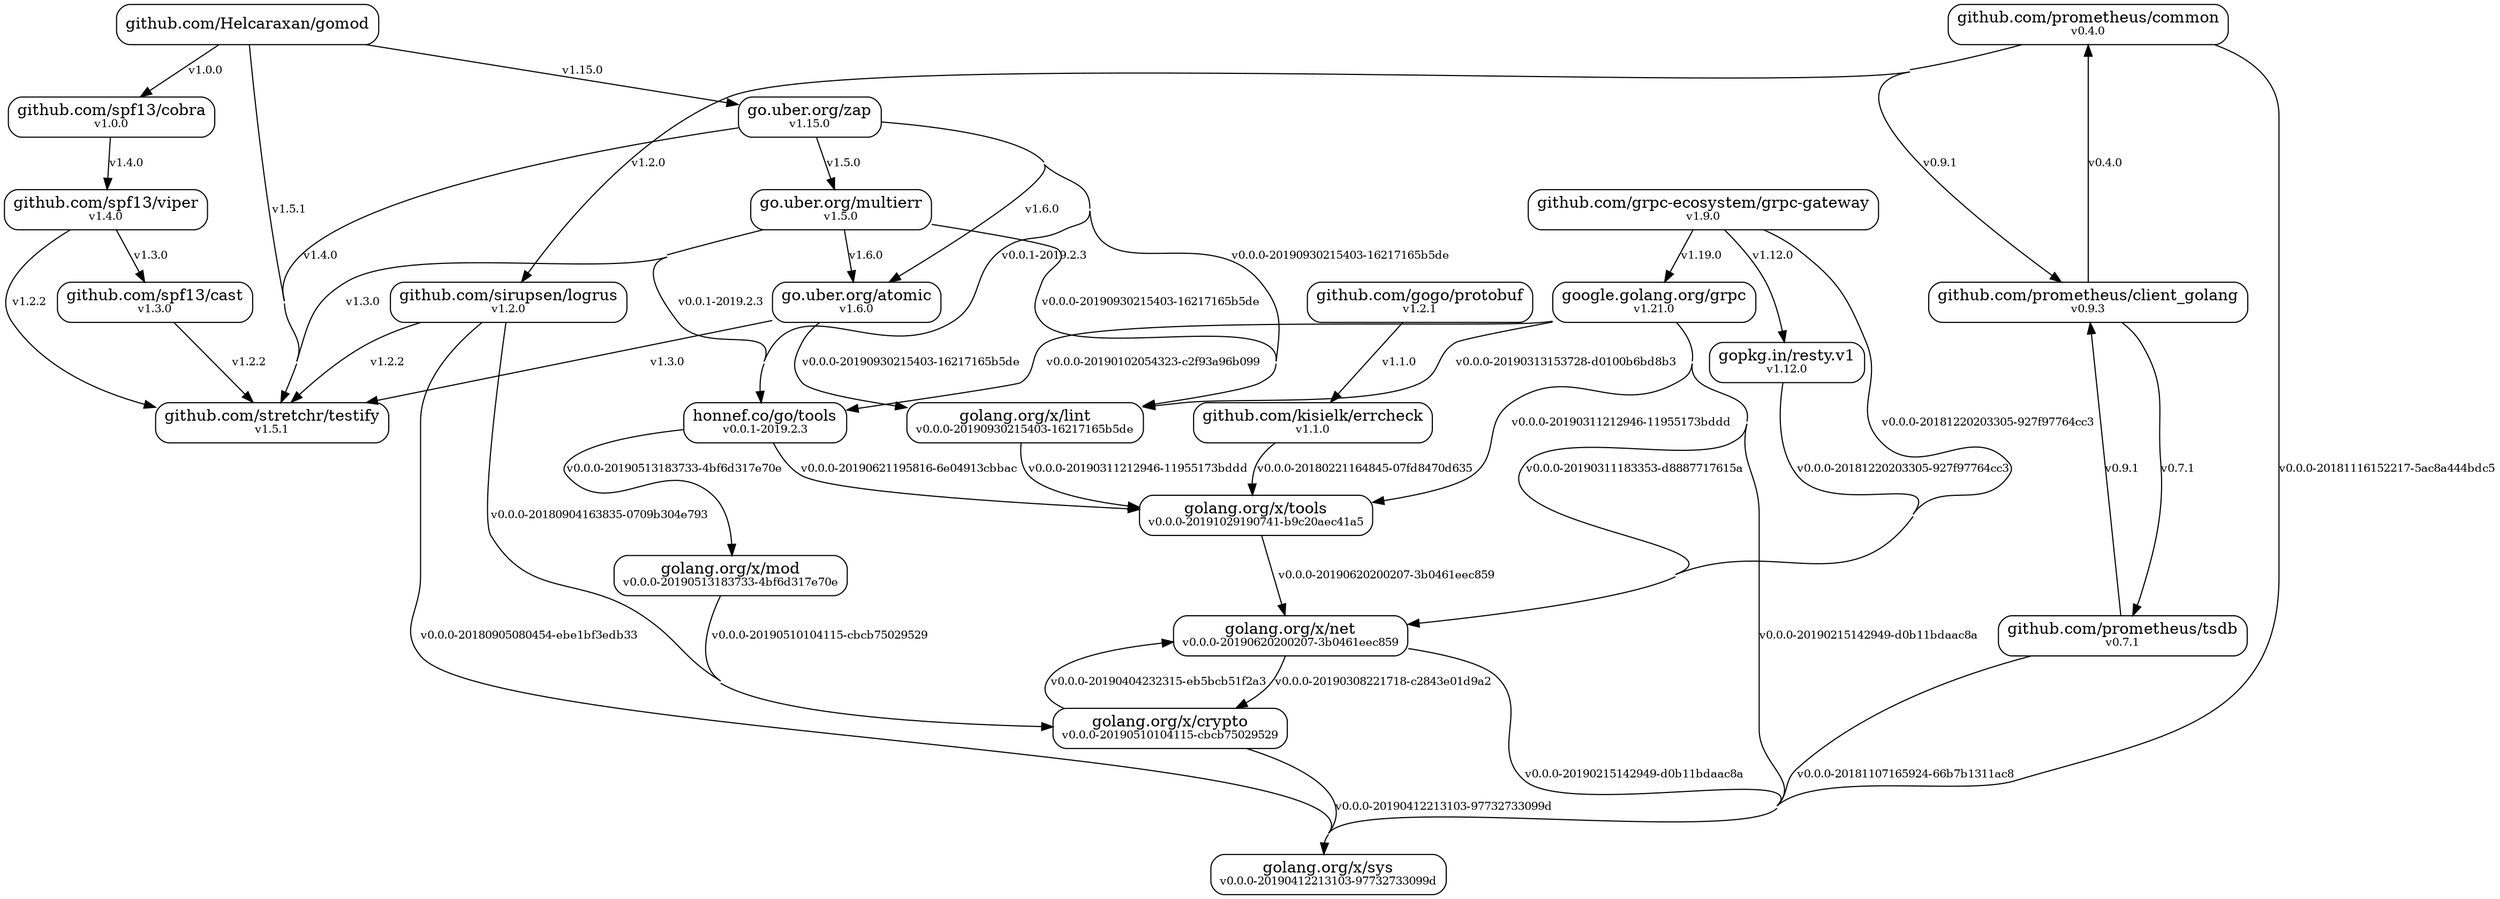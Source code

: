 strict digraph {
  node [shape=box,style=rounded]
  start=0
  concentrate=true
  "github.com/Helcaraxan/gomod"
  "github.com/gogo/protobuf" [label=<github.com/gogo/protobuf<br /><font point-size="10">v1.2.1</font>>]
  "github.com/grpc-ecosystem/grpc-gateway" [label=<github.com/grpc-ecosystem/grpc-gateway<br /><font point-size="10">v1.9.0</font>>]
  "github.com/kisielk/errcheck" [label=<github.com/kisielk/errcheck<br /><font point-size="10">v1.1.0</font>>]
  "github.com/prometheus/client_golang" [label=<github.com/prometheus/client_golang<br /><font point-size="10">v0.9.3</font>>]
  "github.com/prometheus/common" [label=<github.com/prometheus/common<br /><font point-size="10">v0.4.0</font>>]
  "github.com/prometheus/tsdb" [label=<github.com/prometheus/tsdb<br /><font point-size="10">v0.7.1</font>>]
  "github.com/sirupsen/logrus" [label=<github.com/sirupsen/logrus<br /><font point-size="10">v1.2.0</font>>]
  "github.com/spf13/cast" [label=<github.com/spf13/cast<br /><font point-size="10">v1.3.0</font>>]
  "github.com/spf13/cobra" [label=<github.com/spf13/cobra<br /><font point-size="10">v1.0.0</font>>]
  "github.com/spf13/viper" [label=<github.com/spf13/viper<br /><font point-size="10">v1.4.0</font>>]
  "github.com/stretchr/testify" [label=<github.com/stretchr/testify<br /><font point-size="10">v1.5.1</font>>]
  "go.uber.org/atomic" [label=<go.uber.org/atomic<br /><font point-size="10">v1.6.0</font>>]
  "go.uber.org/multierr" [label=<go.uber.org/multierr<br /><font point-size="10">v1.5.0</font>>]
  "go.uber.org/zap" [label=<go.uber.org/zap<br /><font point-size="10">v1.15.0</font>>]
  "golang.org/x/crypto" [label=<golang.org/x/crypto<br /><font point-size="10">v0.0.0-20190510104115-cbcb75029529</font>>]
  "golang.org/x/lint" [label=<golang.org/x/lint<br /><font point-size="10">v0.0.0-20190930215403-16217165b5de</font>>]
  "golang.org/x/mod" [label=<golang.org/x/mod<br /><font point-size="10">v0.0.0-20190513183733-4bf6d317e70e</font>>]
  "golang.org/x/net" [label=<golang.org/x/net<br /><font point-size="10">v0.0.0-20190620200207-3b0461eec859</font>>]
  "golang.org/x/sys" [label=<golang.org/x/sys<br /><font point-size="10">v0.0.0-20190412213103-97732733099d</font>>]
  "golang.org/x/tools" [label=<golang.org/x/tools<br /><font point-size="10">v0.0.0-20191029190741-b9c20aec41a5</font>>]
  "google.golang.org/grpc" [label=<google.golang.org/grpc<br /><font point-size="10">v1.21.0</font>>]
  "gopkg.in/resty.v1" [label=<gopkg.in/resty.v1<br /><font point-size="10">v1.12.0</font>>]
  "honnef.co/go/tools" [label=<honnef.co/go/tools<br /><font point-size="10">v0.0.1-2019.2.3</font>>]
  "github.com/Helcaraxan/gomod" -> "github.com/spf13/cobra" [label=<<font point-size="10">v1.0.0</font>>]
  "github.com/Helcaraxan/gomod" -> "github.com/stretchr/testify" [minlen=3,label=<<font point-size="10">v1.5.1</font>>]
  "github.com/Helcaraxan/gomod" -> "go.uber.org/zap" [label=<<font point-size="10">v1.15.0</font>>]
  "github.com/gogo/protobuf" -> "github.com/kisielk/errcheck" [label=<<font point-size="10">v1.1.0</font>>]
  "github.com/grpc-ecosystem/grpc-gateway" -> "golang.org/x/net" [minlen=2,label=<<font point-size="10">v0.0.0-20181220203305-927f97764cc3</font>>]
  "github.com/grpc-ecosystem/grpc-gateway" -> "google.golang.org/grpc" [label=<<font point-size="10">v1.19.0</font>>]
  "github.com/grpc-ecosystem/grpc-gateway" -> "gopkg.in/resty.v1" [label=<<font point-size="10">v1.12.0</font>>]
  "github.com/kisielk/errcheck" -> "golang.org/x/tools" [label=<<font point-size="10">v0.0.0-20180221164845-07fd8470d635</font>>]
  "github.com/prometheus/client_golang" -> "github.com/prometheus/common" [minlen=3,label=<<font point-size="10">v0.4.0</font>>]
  "github.com/prometheus/client_golang" -> "github.com/prometheus/tsdb" [minlen=3,label=<<font point-size="10">v0.7.1</font>>]
  "github.com/prometheus/common" -> "github.com/prometheus/client_golang" [label=<<font point-size="10">v0.9.1</font>>]
  "github.com/prometheus/common" -> "github.com/sirupsen/logrus" [minlen=3,label=<<font point-size="10">v1.2.0</font>>]
  "github.com/prometheus/common" -> "golang.org/x/sys" [minlen=4,label=<<font point-size="10">v0.0.0-20181116152217-5ac8a444bdc5</font>>]
  "github.com/prometheus/tsdb" -> "github.com/prometheus/client_golang" [label=<<font point-size="10">v0.9.1</font>>]
  "github.com/prometheus/tsdb" -> "golang.org/x/sys" [minlen=3,label=<<font point-size="10">v0.0.0-20181107165924-66b7b1311ac8</font>>]
  "github.com/sirupsen/logrus" -> "github.com/stretchr/testify" [label=<<font point-size="10">v1.2.2</font>>]
  "github.com/sirupsen/logrus" -> "golang.org/x/crypto" [label=<<font point-size="10">v0.0.0-20180904163835-0709b304e793</font>>]
  "github.com/sirupsen/logrus" -> "golang.org/x/sys" [minlen=3,label=<<font point-size="10">v0.0.0-20180905080454-ebe1bf3edb33</font>>]
  "github.com/spf13/cast" -> "github.com/stretchr/testify" [label=<<font point-size="10">v1.2.2</font>>]
  "github.com/spf13/cobra" -> "github.com/spf13/viper" [label=<<font point-size="10">v1.4.0</font>>]
  "github.com/spf13/viper" -> "github.com/spf13/cast" [label=<<font point-size="10">v1.3.0</font>>]
  "github.com/spf13/viper" -> "github.com/stretchr/testify" [minlen=2,label=<<font point-size="10">v1.2.2</font>>]
  "go.uber.org/atomic" -> "github.com/stretchr/testify" [label=<<font point-size="10">v1.3.0</font>>]
  "go.uber.org/atomic" -> "golang.org/x/lint" [label=<<font point-size="10">v0.0.0-20190930215403-16217165b5de</font>>]
  "go.uber.org/multierr" -> "github.com/stretchr/testify" [minlen=2,label=<<font point-size="10">v1.3.0</font>>]
  "go.uber.org/multierr" -> "go.uber.org/atomic" [label=<<font point-size="10">v1.6.0</font>>]
  "go.uber.org/multierr" -> "golang.org/x/lint" [minlen=2,label=<<font point-size="10">v0.0.0-20190930215403-16217165b5de</font>>]
  "go.uber.org/multierr" -> "honnef.co/go/tools" [label=<<font point-size="10">v0.0.1-2019.2.3</font>>]
  "go.uber.org/zap" -> "github.com/stretchr/testify" [minlen=2,label=<<font point-size="10">v1.4.0</font>>]
  "go.uber.org/zap" -> "go.uber.org/atomic" [minlen=2,label=<<font point-size="10">v1.6.0</font>>]
  "go.uber.org/zap" -> "go.uber.org/multierr" [label=<<font point-size="10">v1.5.0</font>>]
  "go.uber.org/zap" -> "golang.org/x/lint" [minlen=3,label=<<font point-size="10">v0.0.0-20190930215403-16217165b5de</font>>]
  "go.uber.org/zap" -> "honnef.co/go/tools" [minlen=2,label=<<font point-size="10">v0.0.1-2019.2.3</font>>]
  "golang.org/x/crypto" -> "golang.org/x/net" [label=<<font point-size="10">v0.0.0-20190404232315-eb5bcb51f2a3</font>>]
  "golang.org/x/crypto" -> "golang.org/x/sys" [minlen=2,label=<<font point-size="10">v0.0.0-20190412213103-97732733099d</font>>]
  "golang.org/x/lint" -> "golang.org/x/tools" [label=<<font point-size="10">v0.0.0-20190311212946-11955173bddd</font>>]
  "golang.org/x/mod" -> "golang.org/x/crypto" [label=<<font point-size="10">v0.0.0-20190510104115-cbcb75029529</font>>]
  "golang.org/x/net" -> "golang.org/x/crypto" [label=<<font point-size="10">v0.0.0-20190308221718-c2843e01d9a2</font>>]
  "golang.org/x/net" -> "golang.org/x/sys" [minlen=3,label=<<font point-size="10">v0.0.0-20190215142949-d0b11bdaac8a</font>>]
  "golang.org/x/tools" -> "golang.org/x/net" [label=<<font point-size="10">v0.0.0-20190620200207-3b0461eec859</font>>]
  "google.golang.org/grpc" -> "golang.org/x/lint" [label=<<font point-size="10">v0.0.0-20190313153728-d0100b6bd8b3</font>>]
  "google.golang.org/grpc" -> "golang.org/x/net" [minlen=3,label=<<font point-size="10">v0.0.0-20190311183353-d8887717615a</font>>]
  "google.golang.org/grpc" -> "golang.org/x/sys" [minlen=4,label=<<font point-size="10">v0.0.0-20190215142949-d0b11bdaac8a</font>>]
  "google.golang.org/grpc" -> "golang.org/x/tools" [minlen=2,label=<<font point-size="10">v0.0.0-20190311212946-11955173bddd</font>>]
  "google.golang.org/grpc" -> "honnef.co/go/tools" [label=<<font point-size="10">v0.0.0-20190102054323-c2f93a96b099</font>>]
  "gopkg.in/resty.v1" -> "golang.org/x/net" [label=<<font point-size="10">v0.0.0-20181220203305-927f97764cc3</font>>]
  "honnef.co/go/tools" -> "golang.org/x/mod" [label=<<font point-size="10">v0.0.0-20190513183733-4bf6d317e70e</font>>]
  "honnef.co/go/tools" -> "golang.org/x/tools" [label=<<font point-size="10">v0.0.0-20190621195816-6e04913cbbac</font>>]
}
